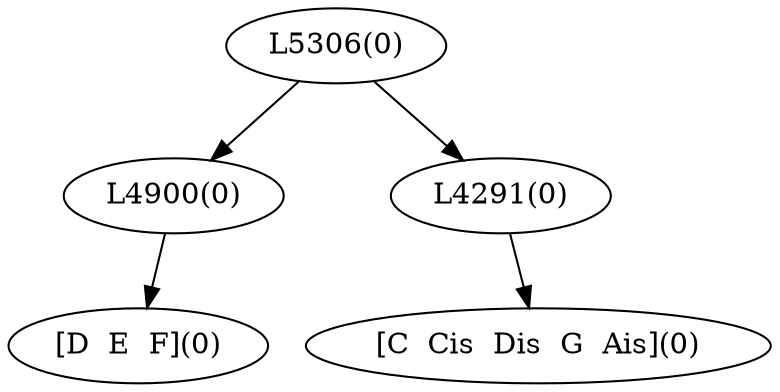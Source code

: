 digraph sample{
"L4900(0)"->"[D  E  F](0)"
"L4291(0)"->"[C  Cis  Dis  G  Ais](0)"
"L5306(0)"->"L4900(0)"
"L5306(0)"->"L4291(0)"
{rank = min; "L5306(0)"}
{rank = same; "L4900(0)"; "L4291(0)";}
{rank = max; "[C  Cis  Dis  G  Ais](0)"; "[D  E  F](0)";}
}